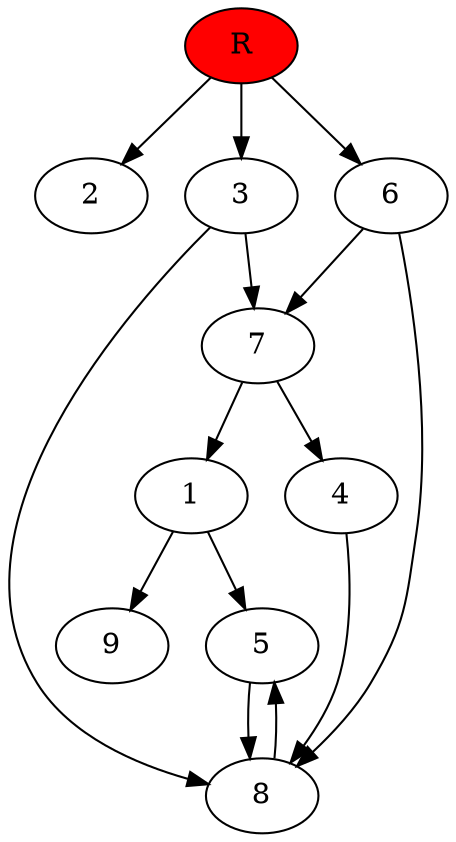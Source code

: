 digraph prb26953 {
	1
	2
	3
	4
	5
	6
	7
	8
	R [fillcolor="#ff0000" style=filled]
	1 -> 5
	1 -> 9
	3 -> 7
	3 -> 8
	4 -> 8
	5 -> 8
	6 -> 7
	6 -> 8
	7 -> 1
	7 -> 4
	8 -> 5
	R -> 2
	R -> 3
	R -> 6
}
